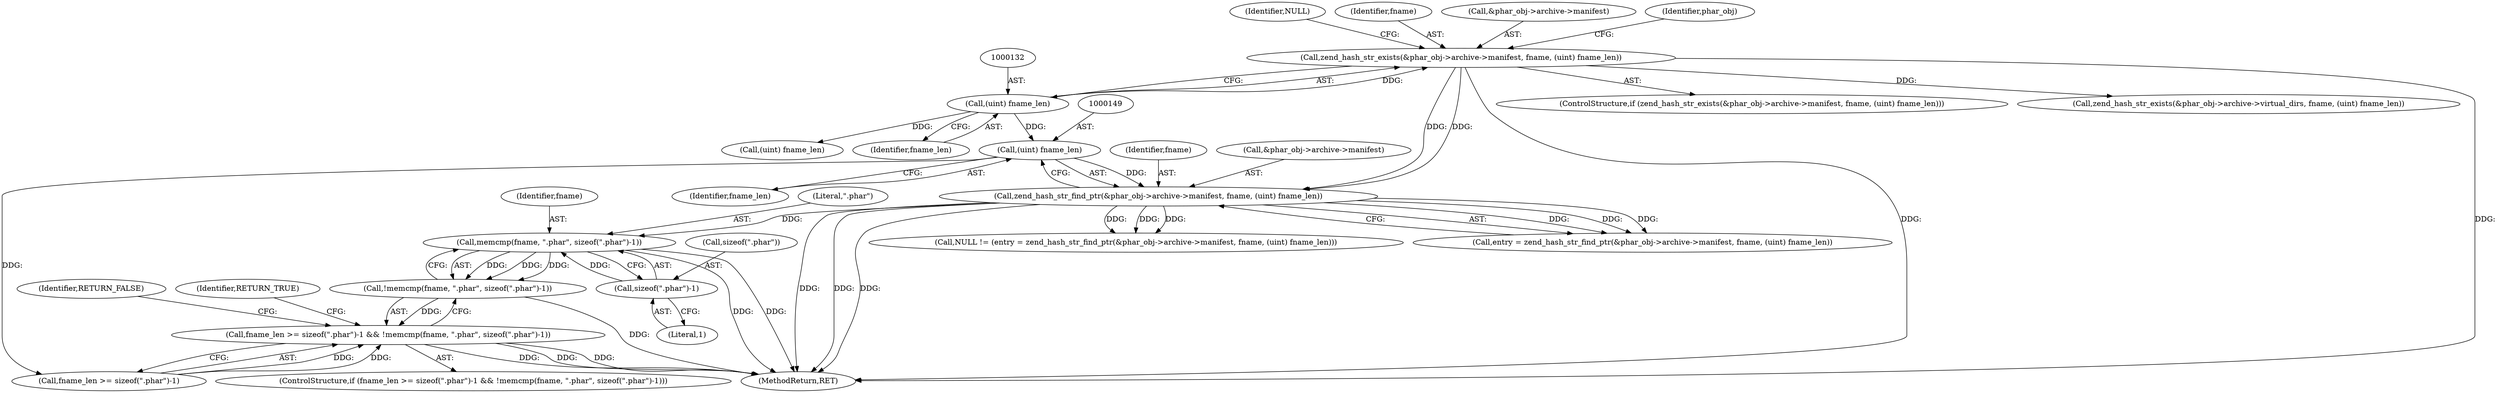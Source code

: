 digraph "0_php_1e9b175204e3286d64dfd6c9f09151c31b5e099a_8@API" {
"1000167" [label="(Call,memcmp(fname, \".phar\", sizeof(\".phar\")-1))"];
"1000140" [label="(Call,zend_hash_str_find_ptr(&phar_obj->archive->manifest, fname, (uint) fname_len))"];
"1000123" [label="(Call,zend_hash_str_exists(&phar_obj->archive->manifest, fname, (uint) fname_len))"];
"1000131" [label="(Call,(uint) fname_len)"];
"1000148" [label="(Call,(uint) fname_len)"];
"1000170" [label="(Call,sizeof(\".phar\")-1)"];
"1000166" [label="(Call,!memcmp(fname, \".phar\", sizeof(\".phar\")-1))"];
"1000159" [label="(Call,fname_len >= sizeof(\".phar\")-1 && !memcmp(fname, \".phar\", sizeof(\".phar\")-1))"];
"1000167" [label="(Call,memcmp(fname, \".phar\", sizeof(\".phar\")-1))"];
"1000123" [label="(Call,zend_hash_str_exists(&phar_obj->archive->manifest, fname, (uint) fname_len))"];
"1000188" [label="(Call,(uint) fname_len)"];
"1000137" [label="(Identifier,NULL)"];
"1000159" [label="(Call,fname_len >= sizeof(\".phar\")-1 && !memcmp(fname, \".phar\", sizeof(\".phar\")-1))"];
"1000131" [label="(Call,(uint) fname_len)"];
"1000168" [label="(Identifier,fname)"];
"1000130" [label="(Identifier,fname)"];
"1000136" [label="(Call,NULL != (entry = zend_hash_str_find_ptr(&phar_obj->archive->manifest, fname, (uint) fname_len)))"];
"1000166" [label="(Call,!memcmp(fname, \".phar\", sizeof(\".phar\")-1))"];
"1000160" [label="(Call,fname_len >= sizeof(\".phar\")-1)"];
"1000124" [label="(Call,&phar_obj->archive->manifest)"];
"1000133" [label="(Identifier,fname_len)"];
"1000170" [label="(Call,sizeof(\".phar\")-1)"];
"1000150" [label="(Identifier,fname_len)"];
"1000184" [label="(Identifier,phar_obj)"];
"1000147" [label="(Identifier,fname)"];
"1000122" [label="(ControlStructure,if (zend_hash_str_exists(&phar_obj->archive->manifest, fname, (uint) fname_len)))"];
"1000180" [label="(Call,zend_hash_str_exists(&phar_obj->archive->virtual_dirs, fname, (uint) fname_len))"];
"1000169" [label="(Literal,\".phar\")"];
"1000176" [label="(Identifier,RETURN_TRUE)"];
"1000148" [label="(Call,(uint) fname_len)"];
"1000138" [label="(Call,entry = zend_hash_str_find_ptr(&phar_obj->archive->manifest, fname, (uint) fname_len))"];
"1000173" [label="(Literal,1)"];
"1000171" [label="(Call,sizeof(\".phar\"))"];
"1000158" [label="(ControlStructure,if (fname_len >= sizeof(\".phar\")-1 && !memcmp(fname, \".phar\", sizeof(\".phar\")-1)))"];
"1000175" [label="(Identifier,RETURN_FALSE)"];
"1000194" [label="(MethodReturn,RET)"];
"1000141" [label="(Call,&phar_obj->archive->manifest)"];
"1000140" [label="(Call,zend_hash_str_find_ptr(&phar_obj->archive->manifest, fname, (uint) fname_len))"];
"1000167" -> "1000166"  [label="AST: "];
"1000167" -> "1000170"  [label="CFG: "];
"1000168" -> "1000167"  [label="AST: "];
"1000169" -> "1000167"  [label="AST: "];
"1000170" -> "1000167"  [label="AST: "];
"1000166" -> "1000167"  [label="CFG: "];
"1000167" -> "1000194"  [label="DDG: "];
"1000167" -> "1000194"  [label="DDG: "];
"1000167" -> "1000166"  [label="DDG: "];
"1000167" -> "1000166"  [label="DDG: "];
"1000167" -> "1000166"  [label="DDG: "];
"1000140" -> "1000167"  [label="DDG: "];
"1000170" -> "1000167"  [label="DDG: "];
"1000140" -> "1000138"  [label="AST: "];
"1000140" -> "1000148"  [label="CFG: "];
"1000141" -> "1000140"  [label="AST: "];
"1000147" -> "1000140"  [label="AST: "];
"1000148" -> "1000140"  [label="AST: "];
"1000138" -> "1000140"  [label="CFG: "];
"1000140" -> "1000194"  [label="DDG: "];
"1000140" -> "1000194"  [label="DDG: "];
"1000140" -> "1000194"  [label="DDG: "];
"1000140" -> "1000136"  [label="DDG: "];
"1000140" -> "1000136"  [label="DDG: "];
"1000140" -> "1000136"  [label="DDG: "];
"1000140" -> "1000138"  [label="DDG: "];
"1000140" -> "1000138"  [label="DDG: "];
"1000140" -> "1000138"  [label="DDG: "];
"1000123" -> "1000140"  [label="DDG: "];
"1000123" -> "1000140"  [label="DDG: "];
"1000148" -> "1000140"  [label="DDG: "];
"1000123" -> "1000122"  [label="AST: "];
"1000123" -> "1000131"  [label="CFG: "];
"1000124" -> "1000123"  [label="AST: "];
"1000130" -> "1000123"  [label="AST: "];
"1000131" -> "1000123"  [label="AST: "];
"1000137" -> "1000123"  [label="CFG: "];
"1000184" -> "1000123"  [label="CFG: "];
"1000123" -> "1000194"  [label="DDG: "];
"1000123" -> "1000194"  [label="DDG: "];
"1000131" -> "1000123"  [label="DDG: "];
"1000123" -> "1000180"  [label="DDG: "];
"1000131" -> "1000133"  [label="CFG: "];
"1000132" -> "1000131"  [label="AST: "];
"1000133" -> "1000131"  [label="AST: "];
"1000131" -> "1000148"  [label="DDG: "];
"1000131" -> "1000188"  [label="DDG: "];
"1000148" -> "1000150"  [label="CFG: "];
"1000149" -> "1000148"  [label="AST: "];
"1000150" -> "1000148"  [label="AST: "];
"1000148" -> "1000160"  [label="DDG: "];
"1000170" -> "1000173"  [label="CFG: "];
"1000171" -> "1000170"  [label="AST: "];
"1000173" -> "1000170"  [label="AST: "];
"1000166" -> "1000159"  [label="AST: "];
"1000159" -> "1000166"  [label="CFG: "];
"1000166" -> "1000194"  [label="DDG: "];
"1000166" -> "1000159"  [label="DDG: "];
"1000159" -> "1000158"  [label="AST: "];
"1000159" -> "1000160"  [label="CFG: "];
"1000160" -> "1000159"  [label="AST: "];
"1000175" -> "1000159"  [label="CFG: "];
"1000176" -> "1000159"  [label="CFG: "];
"1000159" -> "1000194"  [label="DDG: "];
"1000159" -> "1000194"  [label="DDG: "];
"1000159" -> "1000194"  [label="DDG: "];
"1000160" -> "1000159"  [label="DDG: "];
"1000160" -> "1000159"  [label="DDG: "];
}
